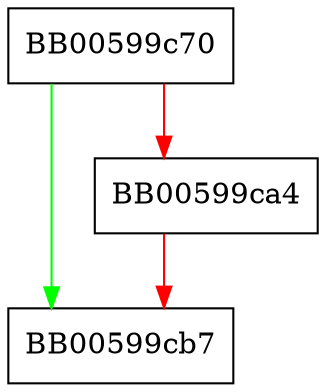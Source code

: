 digraph pkey_ecx_keygen {
  node [shape="box"];
  graph [splines=ortho];
  BB00599c70 -> BB00599cb7 [color="green"];
  BB00599c70 -> BB00599ca4 [color="red"];
  BB00599ca4 -> BB00599cb7 [color="red"];
}